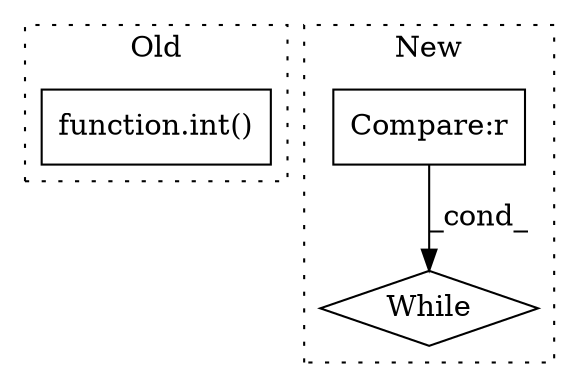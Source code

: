 digraph G {
subgraph cluster0 {
1 [label="function.int()" a="75" s="9848,9858" l="4,1" shape="box"];
label = "Old";
style="dotted";
}
subgraph cluster1 {
2 [label="While" a="52" s="4048,4077" l="6,10" shape="diamond"];
3 [label="Compare:r" a="40" s="4054" l="23" shape="box"];
label = "New";
style="dotted";
}
3 -> 2 [label="_cond_"];
}